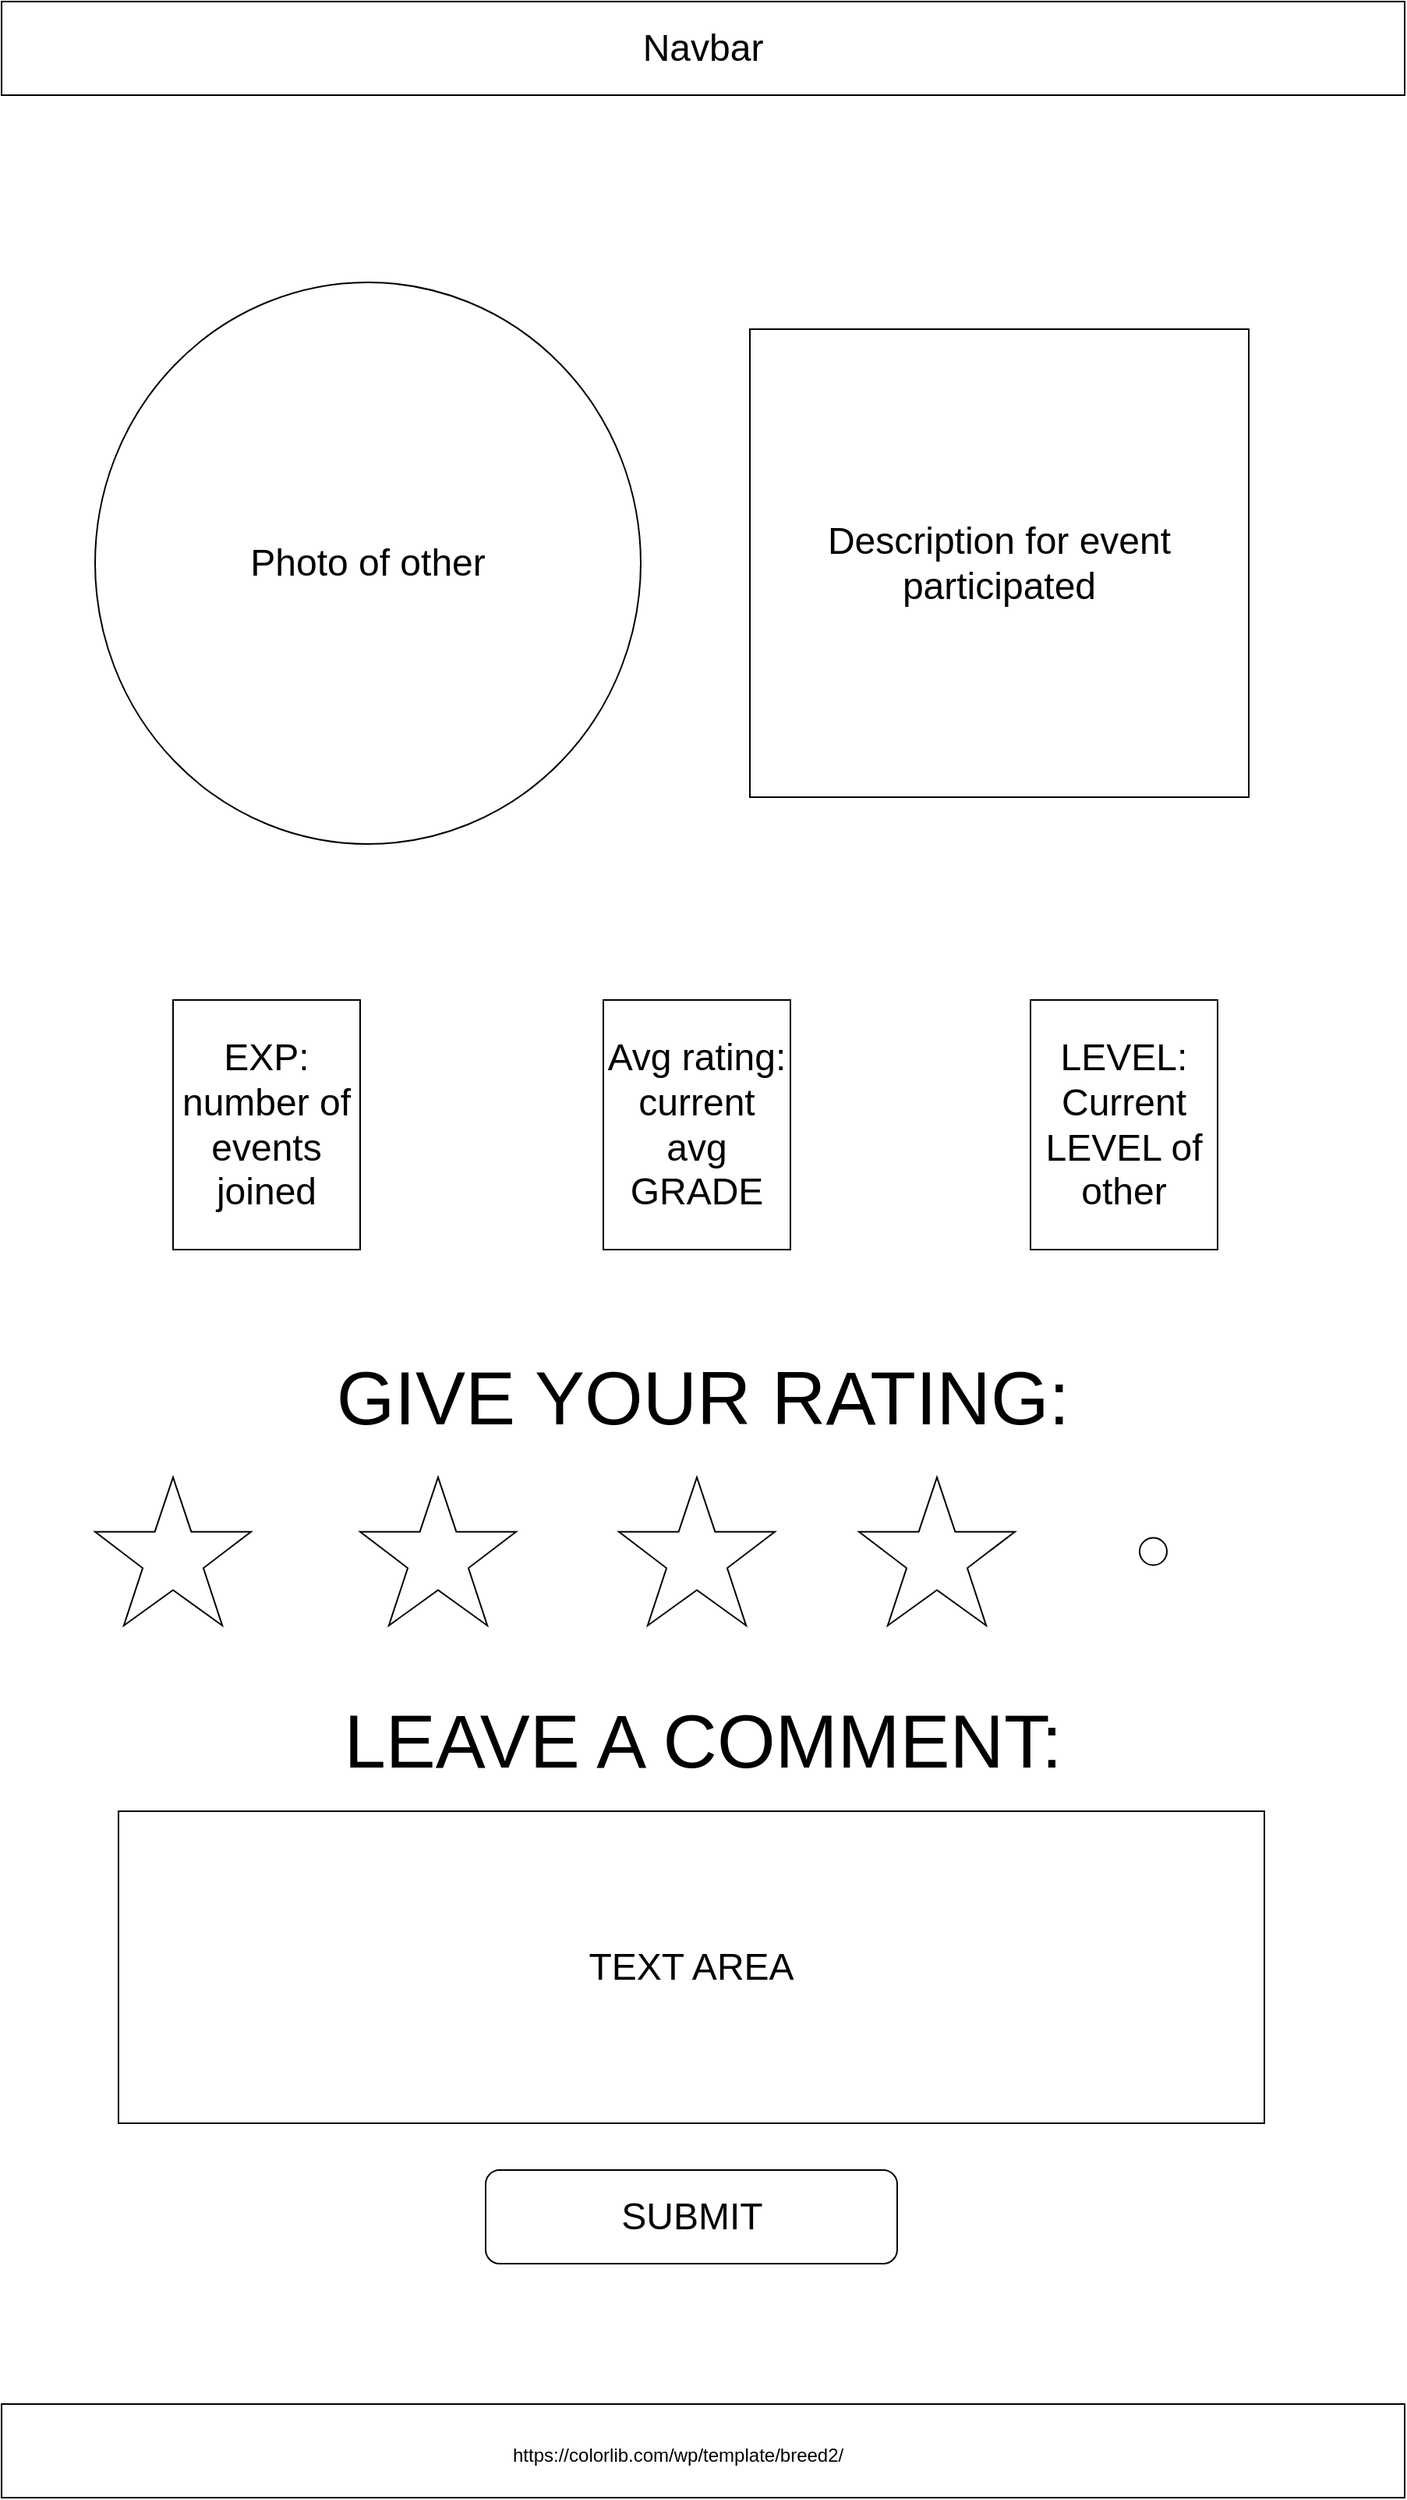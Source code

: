 <mxfile version="14.2.4" type="device" pages="2"><diagram id="fwDP0fY8vSMN4cAO7m0H" name="Page-1"><mxGraphModel dx="1038" dy="548" grid="1" gridSize="12" guides="1" tooltips="1" connect="1" arrows="1" fold="1" page="1" pageScale="1" pageWidth="900" pageHeight="1600" math="0" shadow="0"><root><mxCell id="0"/><mxCell id="1" parent="0"/><mxCell id="CiPDl239matJrEwBVEFa-1" value="&lt;font style=&quot;font-size: 24px&quot;&gt;Photo of other&lt;/font&gt;" style="ellipse;whiteSpace=wrap;html=1;" parent="1" vertex="1"><mxGeometry x="60" y="180" width="350" height="360" as="geometry"/></mxCell><mxCell id="CiPDl239matJrEwBVEFa-2" value="&lt;font style=&quot;font-size: 24px&quot;&gt;Navbar&lt;/font&gt;" style="rounded=0;whiteSpace=wrap;html=1;" parent="1" vertex="1"><mxGeometry width="900" height="60" as="geometry"/></mxCell><mxCell id="CiPDl239matJrEwBVEFa-4" value="&lt;font style=&quot;font-size: 24px&quot;&gt;Description for event participated&lt;/font&gt;" style="rounded=0;whiteSpace=wrap;html=1;" parent="1" vertex="1"><mxGeometry x="480" y="210" width="320" height="300" as="geometry"/></mxCell><mxCell id="CiPDl239matJrEwBVEFa-7" value="" style="rounded=0;whiteSpace=wrap;html=1;" parent="1" vertex="1"><mxGeometry y="1540" width="900" height="60" as="geometry"/></mxCell><UserObject label="https://colorlib.com/wp/template/breed2/" link="https://colorlib.com/wp/template/breed2/" id="CiPDl239matJrEwBVEFa-8"><mxCell style="text;whiteSpace=wrap;html=1;" parent="1" vertex="1"><mxGeometry x="326" y="1559" width="240" height="30" as="geometry"/></mxCell></UserObject><mxCell id="CiPDl239matJrEwBVEFa-10" value="&lt;font style=&quot;font-size: 24px&quot;&gt;EXP:&lt;br&gt;number of events joined&lt;br&gt;&lt;/font&gt;" style="rounded=0;whiteSpace=wrap;html=1;" parent="1" vertex="1"><mxGeometry x="110" y="640" width="120" height="160" as="geometry"/></mxCell><mxCell id="CiPDl239matJrEwBVEFa-11" value="&lt;font style=&quot;font-size: 24px&quot;&gt;Avg rating:&lt;br&gt;current avg GRADE&lt;br&gt;&lt;/font&gt;" style="rounded=0;whiteSpace=wrap;html=1;" parent="1" vertex="1"><mxGeometry x="386" y="640" width="120" height="160" as="geometry"/></mxCell><mxCell id="CiPDl239matJrEwBVEFa-12" value="&lt;font style=&quot;font-size: 24px&quot;&gt;LEVEL:&lt;br&gt;Current LEVEL of other&lt;br&gt;&lt;/font&gt;" style="rounded=0;whiteSpace=wrap;html=1;" parent="1" vertex="1"><mxGeometry x="660" y="640" width="120" height="160" as="geometry"/></mxCell><mxCell id="CiPDl239matJrEwBVEFa-13" value="&lt;font style=&quot;font-size: 48px&quot;&gt;GIVE YOUR RATING:&lt;/font&gt;" style="text;html=1;strokeColor=none;fillColor=none;align=center;verticalAlign=middle;whiteSpace=wrap;rounded=0;" parent="1" vertex="1"><mxGeometry x="195" y="870" width="510" height="50" as="geometry"/></mxCell><mxCell id="CiPDl239matJrEwBVEFa-15" value="" style="verticalLabelPosition=bottom;verticalAlign=top;html=1;shape=mxgraph.basic.star" parent="1" vertex="1"><mxGeometry x="230" y="946" width="100" height="95" as="geometry"/></mxCell><mxCell id="CiPDl239matJrEwBVEFa-16" value="" style="verticalLabelPosition=bottom;verticalAlign=top;html=1;shape=mxgraph.basic.star" parent="1" vertex="1"><mxGeometry x="60" y="946" width="100" height="95" as="geometry"/></mxCell><mxCell id="CiPDl239matJrEwBVEFa-17" value="" style="verticalLabelPosition=bottom;verticalAlign=top;html=1;shape=mxgraph.basic.star" parent="1" vertex="1"><mxGeometry x="396" y="946" width="100" height="95" as="geometry"/></mxCell><mxCell id="CiPDl239matJrEwBVEFa-18" value="" style="verticalLabelPosition=bottom;verticalAlign=top;html=1;shape=mxgraph.basic.star" parent="1" vertex="1"><mxGeometry x="550" y="946" width="100" height="95" as="geometry"/></mxCell><mxCell id="CiPDl239matJrEwBVEFa-19" value="" style="ellipse;whiteSpace=wrap;html=1;aspect=fixed;" parent="1" vertex="1"><mxGeometry x="730" y="984.75" width="17.5" height="17.5" as="geometry"/></mxCell><mxCell id="CiPDl239matJrEwBVEFa-20" value="&lt;font style=&quot;font-size: 48px&quot;&gt;LEAVE A COMMENT:&lt;/font&gt;" style="text;html=1;strokeColor=none;fillColor=none;align=center;verticalAlign=middle;whiteSpace=wrap;rounded=0;" parent="1" vertex="1"><mxGeometry x="195" y="1090" width="510" height="50" as="geometry"/></mxCell><mxCell id="CiPDl239matJrEwBVEFa-21" value="&lt;font style=&quot;font-size: 24px&quot;&gt;TEXT AREA&lt;/font&gt;" style="rounded=0;whiteSpace=wrap;html=1;" parent="1" vertex="1"><mxGeometry x="75" y="1160" width="735" height="200" as="geometry"/></mxCell><mxCell id="CiPDl239matJrEwBVEFa-23" value="&lt;font style=&quot;font-size: 24px&quot;&gt;SUBMIT&lt;/font&gt;" style="rounded=1;whiteSpace=wrap;html=1;" parent="1" vertex="1"><mxGeometry x="310.5" y="1390" width="264" height="60" as="geometry"/></mxCell></root></mxGraphModel></diagram><diagram id="sCMDgvgWRH3I0qhw9qYN" name="Page-2"><mxGraphModel dx="2076" dy="1096" grid="1" gridSize="10" guides="1" tooltips="1" connect="1" arrows="1" fold="1" page="1" pageScale="1" pageWidth="900" pageHeight="1600" math="0" shadow="0"><root><mxCell id="nTxRumMDw3fR5NtgXSJW-0"/><mxCell id="nTxRumMDw3fR5NtgXSJW-1" parent="nTxRumMDw3fR5NtgXSJW-0"/><mxCell id="mhnU1hry2cEy7MBNS1xv-0" value="&lt;font style=&quot;font-size: 24px&quot;&gt;Photo of other&lt;/font&gt;" style="ellipse;whiteSpace=wrap;html=1;" vertex="1" parent="nTxRumMDw3fR5NtgXSJW-1"><mxGeometry x="250" y="150" width="360" height="360" as="geometry"/></mxCell><mxCell id="mhnU1hry2cEy7MBNS1xv-1" value="&lt;font style=&quot;font-size: 24px&quot;&gt;Navbar&lt;/font&gt;" style="rounded=0;whiteSpace=wrap;html=1;" vertex="1" parent="nTxRumMDw3fR5NtgXSJW-1"><mxGeometry width="900" height="60" as="geometry"/></mxCell><mxCell id="mhnU1hry2cEy7MBNS1xv-2" value="&lt;font style=&quot;font-size: 24px&quot;&gt;Description for event participated&lt;/font&gt;" style="rounded=0;whiteSpace=wrap;html=1;" vertex="1" parent="nTxRumMDw3fR5NtgXSJW-1"><mxGeometry x="70" y="580" width="740" height="300" as="geometry"/></mxCell><mxCell id="mhnU1hry2cEy7MBNS1xv-3" value="" style="rounded=0;whiteSpace=wrap;html=1;" vertex="1" parent="nTxRumMDw3fR5NtgXSJW-1"><mxGeometry y="2710" width="900" height="60" as="geometry"/></mxCell><UserObject label="https://colorlib.com/wp/template/breed2/" link="https://colorlib.com/wp/template/breed2/" id="mhnU1hry2cEy7MBNS1xv-4"><mxCell style="text;whiteSpace=wrap;html=1;" vertex="1" parent="nTxRumMDw3fR5NtgXSJW-1"><mxGeometry x="326" y="2725" width="240" height="30" as="geometry"/></mxCell></UserObject><mxCell id="mhnU1hry2cEy7MBNS1xv-5" value="&lt;font style=&quot;font-size: 24px&quot;&gt;EXP:&lt;br&gt;number of events joined&lt;br&gt;&lt;/font&gt;" style="rounded=0;whiteSpace=wrap;html=1;" vertex="1" parent="nTxRumMDw3fR5NtgXSJW-1"><mxGeometry x="223" y="960" width="454" height="160" as="geometry"/></mxCell><mxCell id="mhnU1hry2cEy7MBNS1xv-6" value="&lt;font style=&quot;font-size: 24px&quot;&gt;Avg rating:&lt;br&gt;current avg GRADE&lt;br&gt;&lt;/font&gt;" style="rounded=0;whiteSpace=wrap;html=1;" vertex="1" parent="nTxRumMDw3fR5NtgXSJW-1"><mxGeometry x="220" y="1200" width="460" height="160" as="geometry"/></mxCell><mxCell id="mhnU1hry2cEy7MBNS1xv-7" value="&lt;font style=&quot;font-size: 24px&quot;&gt;LEVEL:&lt;br&gt;Current LEVEL of other&lt;br&gt;&lt;/font&gt;" style="rounded=0;whiteSpace=wrap;html=1;" vertex="1" parent="nTxRumMDw3fR5NtgXSJW-1"><mxGeometry x="218" y="1445" width="460" height="160" as="geometry"/></mxCell><mxCell id="mhnU1hry2cEy7MBNS1xv-8" value="&lt;font style=&quot;font-size: 48px&quot;&gt;GIVE YOUR RATING:&lt;/font&gt;" style="text;html=1;strokeColor=none;fillColor=none;align=center;verticalAlign=middle;whiteSpace=wrap;rounded=0;" vertex="1" parent="nTxRumMDw3fR5NtgXSJW-1"><mxGeometry x="195" y="1690" width="510" height="50" as="geometry"/></mxCell><mxCell id="mhnU1hry2cEy7MBNS1xv-9" value="" style="verticalLabelPosition=bottom;verticalAlign=top;html=1;shape=mxgraph.basic.star" vertex="1" parent="nTxRumMDw3fR5NtgXSJW-1"><mxGeometry x="230" y="1766" width="100" height="95" as="geometry"/></mxCell><mxCell id="mhnU1hry2cEy7MBNS1xv-10" value="" style="verticalLabelPosition=bottom;verticalAlign=top;html=1;shape=mxgraph.basic.star" vertex="1" parent="nTxRumMDw3fR5NtgXSJW-1"><mxGeometry x="60" y="1766" width="100" height="95" as="geometry"/></mxCell><mxCell id="mhnU1hry2cEy7MBNS1xv-11" value="" style="verticalLabelPosition=bottom;verticalAlign=top;html=1;shape=mxgraph.basic.star" vertex="1" parent="nTxRumMDw3fR5NtgXSJW-1"><mxGeometry x="396" y="1766" width="100" height="95" as="geometry"/></mxCell><mxCell id="mhnU1hry2cEy7MBNS1xv-12" value="" style="verticalLabelPosition=bottom;verticalAlign=top;html=1;shape=mxgraph.basic.star" vertex="1" parent="nTxRumMDw3fR5NtgXSJW-1"><mxGeometry x="550" y="1766" width="100" height="95" as="geometry"/></mxCell><mxCell id="mhnU1hry2cEy7MBNS1xv-13" value="" style="ellipse;whiteSpace=wrap;html=1;aspect=fixed;" vertex="1" parent="nTxRumMDw3fR5NtgXSJW-1"><mxGeometry x="730" y="1804.75" width="17.5" height="17.5" as="geometry"/></mxCell><mxCell id="mhnU1hry2cEy7MBNS1xv-14" value="&lt;font style=&quot;font-size: 48px&quot;&gt;LEAVE A COMMENT:&lt;/font&gt;" style="text;html=1;strokeColor=none;fillColor=none;align=center;verticalAlign=middle;whiteSpace=wrap;rounded=0;" vertex="1" parent="nTxRumMDw3fR5NtgXSJW-1"><mxGeometry x="195" y="1970" width="510" height="50" as="geometry"/></mxCell><mxCell id="mhnU1hry2cEy7MBNS1xv-15" value="&lt;font style=&quot;font-size: 24px&quot;&gt;TEXT AREA&lt;/font&gt;" style="rounded=0;whiteSpace=wrap;html=1;" vertex="1" parent="nTxRumMDw3fR5NtgXSJW-1"><mxGeometry x="72.5" y="2040" width="735" height="530" as="geometry"/></mxCell><mxCell id="mhnU1hry2cEy7MBNS1xv-16" value="&lt;font style=&quot;font-size: 24px&quot;&gt;SUBMIT&lt;/font&gt;" style="rounded=1;whiteSpace=wrap;html=1;" vertex="1" parent="nTxRumMDw3fR5NtgXSJW-1"><mxGeometry x="318" y="2600" width="264" height="60" as="geometry"/></mxCell></root></mxGraphModel></diagram></mxfile>